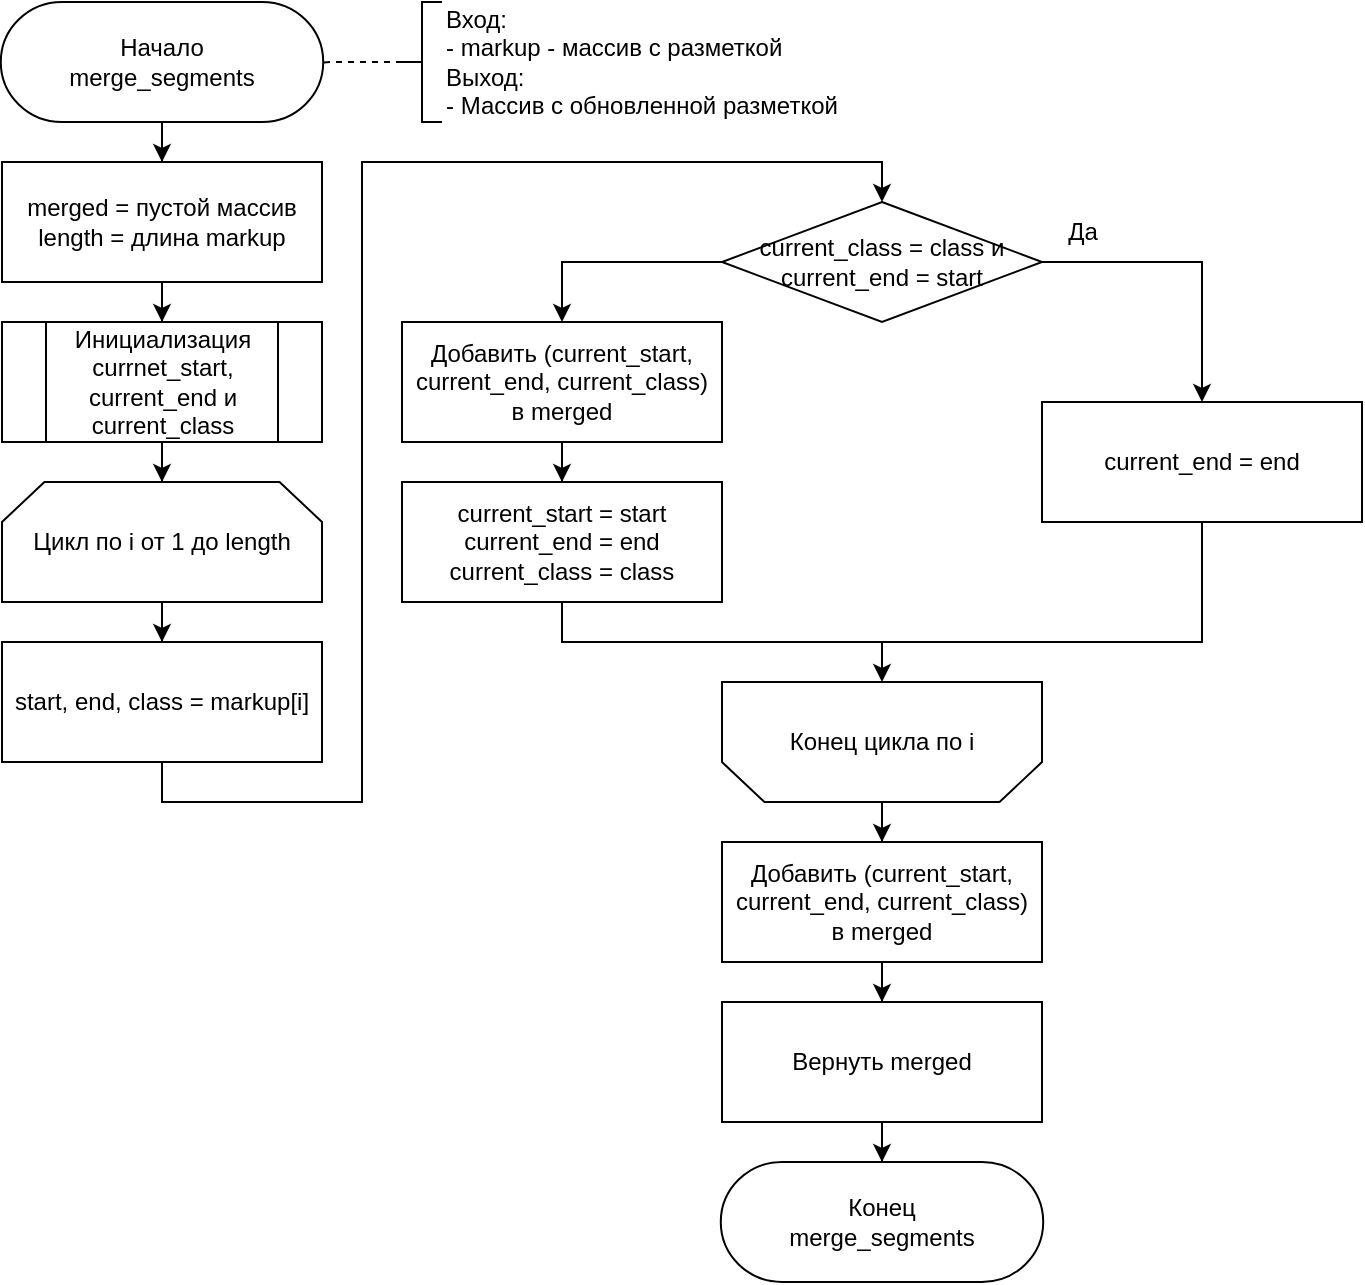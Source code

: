 <mxfile version="27.0.5">
  <diagram name="Page-1" id="IZpAzl85bQErhHjrzCqq">
    <mxGraphModel dx="1188" dy="733" grid="1" gridSize="10" guides="1" tooltips="1" connect="1" arrows="1" fold="1" page="1" pageScale="1" pageWidth="850" pageHeight="1100" math="0" shadow="0">
      <root>
        <mxCell id="0" />
        <mxCell id="1" parent="0" />
        <mxCell id="aZaYGw0LEoOJw6ptMO0l-24" style="edgeStyle=orthogonalEdgeStyle;rounded=0;orthogonalLoop=1;jettySize=auto;html=1;" edge="1" parent="1" source="aZaYGw0LEoOJw6ptMO0l-1" target="aZaYGw0LEoOJw6ptMO0l-2">
          <mxGeometry relative="1" as="geometry" />
        </mxCell>
        <mxCell id="aZaYGw0LEoOJw6ptMO0l-1" value="Начало&lt;div&gt;merge_segments&lt;/div&gt;" style="html=1;shape=stencil(xVVNb4MwDP01HJmAaFV7nFh37GWTdnapgaghQU7Wj3+/0IAGAzqayyQO+D3yXuzYJGCpLqHGIIkkVBiw1yBJPpAqLsEosoFlSgevIheeXbhZuxB0jZlx2AmIw16gY7QhdcQzP5hWgcsSiZuGZdsgerHfNA9LMyWlFeFK6gHT460YcGnXRhcnFj09O5trG7uotg4VGqQB+pPczgFB8ubtFC9zevdwGmbU+f7l9Pm4U+zntPWpXvzbLF5YwZ1HYhN2683CA/Oy69Qfz86rmCO7xdnN2LHUInMDyNI9ZMeC1Jc8TG6yhma4R0RHV+qEs+19L/1OQHDZE+j+OY8oAGX2hVoF1q6h6zC+hHDhOiRloKnCQF8AFRhanTAXUAwofUase3B79NPbXXlkHHko/GPGHiecCaXxzhhYfNRkN3SmM1maK8I7LZtzIdzVNDcNI4Eb6i7KG/AN);whiteSpace=wrap;" vertex="1" parent="1">
          <mxGeometry x="230" y="40" width="100" height="60" as="geometry" />
        </mxCell>
        <mxCell id="aZaYGw0LEoOJw6ptMO0l-25" style="edgeStyle=orthogonalEdgeStyle;rounded=0;orthogonalLoop=1;jettySize=auto;html=1;" edge="1" parent="1" source="aZaYGw0LEoOJw6ptMO0l-2" target="aZaYGw0LEoOJw6ptMO0l-3">
          <mxGeometry relative="1" as="geometry" />
        </mxCell>
        <mxCell id="aZaYGw0LEoOJw6ptMO0l-2" value="merged = пустой массив&lt;div&gt;length = длина markup&lt;/div&gt;" style="rounded=1;whiteSpace=wrap;html=1;absoluteArcSize=1;arcSize=0;" vertex="1" parent="1">
          <mxGeometry x="200" y="120" width="160" height="60" as="geometry" />
        </mxCell>
        <mxCell id="aZaYGw0LEoOJw6ptMO0l-30" style="edgeStyle=orthogonalEdgeStyle;rounded=0;orthogonalLoop=1;jettySize=auto;html=1;" edge="1" parent="1" source="aZaYGw0LEoOJw6ptMO0l-3" target="aZaYGw0LEoOJw6ptMO0l-4">
          <mxGeometry relative="1" as="geometry" />
        </mxCell>
        <mxCell id="aZaYGw0LEoOJw6ptMO0l-3" value="Инициализация currnet_start, current_end и current_class" style="html=1;shape=process;whiteSpace=wrap;size=0.14;" vertex="1" parent="1">
          <mxGeometry x="200" y="200" width="160" height="60" as="geometry" />
        </mxCell>
        <mxCell id="aZaYGw0LEoOJw6ptMO0l-29" style="edgeStyle=orthogonalEdgeStyle;rounded=0;orthogonalLoop=1;jettySize=auto;html=1;" edge="1" parent="1" source="aZaYGw0LEoOJw6ptMO0l-4" target="aZaYGw0LEoOJw6ptMO0l-6">
          <mxGeometry relative="1" as="geometry" />
        </mxCell>
        <mxCell id="aZaYGw0LEoOJw6ptMO0l-4" value="Цикл по i от 1 до length" style="html=1;shape=stencil(rZVNb4MwDIZ/Ta5VIFoFxynrTlUvPeycUndEhQQF1o9/vxQXjc+OWpU44NfwPtjYChOyTFUBLORG5cDEBwvDtbWFF9Y615UP/W2KiSXH8IxhHGGoygKSCrWTclrtMsBMWTl7hLPeV3cHbVJw6CpWjL/7Z26XkIk1xptoa8pOppX3Zkob/y6/oBlfvCHmeo8xKjwhhwpcR/0rb4MCCz/JpGAeaUsgdStquP+Rvp4nBTTSitK9PiuYCdsQ6uILHvZwcTSTtyXxYmp1pF42W0eoboInpFemFlDInUqO387+mP3oVxbqttyDRJPO7QlaQyfGNna8AY1Dpk3LIRrd+Wcceg18gcWSYMFf7EApg/I3ksyW8GBovT6YiFqdGCMhD9bBg/k66CzDc2RqdAcGtYrnWi38Ag==);whiteSpace=wrap;" vertex="1" parent="1">
          <mxGeometry x="200" y="280" width="160" height="60" as="geometry" />
        </mxCell>
        <mxCell id="aZaYGw0LEoOJw6ptMO0l-28" style="edgeStyle=orthogonalEdgeStyle;rounded=0;orthogonalLoop=1;jettySize=auto;html=1;" edge="1" parent="1" source="aZaYGw0LEoOJw6ptMO0l-6" target="aZaYGw0LEoOJw6ptMO0l-7">
          <mxGeometry relative="1" as="geometry">
            <Array as="points">
              <mxPoint x="280" y="440" />
              <mxPoint x="380" y="440" />
              <mxPoint x="380" y="120" />
              <mxPoint x="640" y="120" />
            </Array>
          </mxGeometry>
        </mxCell>
        <mxCell id="aZaYGw0LEoOJw6ptMO0l-6" value="start, end, class = markup[i]" style="rounded=1;whiteSpace=wrap;html=1;absoluteArcSize=1;arcSize=0;" vertex="1" parent="1">
          <mxGeometry x="200" y="360" width="160" height="60" as="geometry" />
        </mxCell>
        <mxCell id="aZaYGw0LEoOJw6ptMO0l-14" style="edgeStyle=orthogonalEdgeStyle;rounded=0;orthogonalLoop=1;jettySize=auto;html=1;" edge="1" parent="1" source="aZaYGw0LEoOJw6ptMO0l-7" target="aZaYGw0LEoOJw6ptMO0l-9">
          <mxGeometry relative="1" as="geometry">
            <Array as="points">
              <mxPoint x="480" y="170" />
            </Array>
          </mxGeometry>
        </mxCell>
        <mxCell id="aZaYGw0LEoOJw6ptMO0l-15" style="edgeStyle=orthogonalEdgeStyle;rounded=0;orthogonalLoop=1;jettySize=auto;html=1;" edge="1" parent="1" source="aZaYGw0LEoOJw6ptMO0l-7" target="aZaYGw0LEoOJw6ptMO0l-8">
          <mxGeometry relative="1" as="geometry">
            <Array as="points">
              <mxPoint x="800" y="170" />
            </Array>
          </mxGeometry>
        </mxCell>
        <mxCell id="aZaYGw0LEoOJw6ptMO0l-7" value="current_class = class и&lt;div&gt;current_end = start&lt;/div&gt;" style="html=1;shape=mxgraph.flowchart.decision;whiteSpace=wrap;" vertex="1" parent="1">
          <mxGeometry x="560" y="140" width="160" height="60" as="geometry" />
        </mxCell>
        <mxCell id="aZaYGw0LEoOJw6ptMO0l-8" value="current_end = end" style="rounded=1;whiteSpace=wrap;html=1;absoluteArcSize=1;arcSize=0;" vertex="1" parent="1">
          <mxGeometry x="720" y="240" width="160" height="60" as="geometry" />
        </mxCell>
        <mxCell id="aZaYGw0LEoOJw6ptMO0l-16" style="edgeStyle=orthogonalEdgeStyle;rounded=0;orthogonalLoop=1;jettySize=auto;html=1;" edge="1" parent="1" source="aZaYGw0LEoOJw6ptMO0l-9" target="aZaYGw0LEoOJw6ptMO0l-11">
          <mxGeometry relative="1" as="geometry" />
        </mxCell>
        <mxCell id="aZaYGw0LEoOJw6ptMO0l-9" value="Добавить (current_start,&lt;div&gt;current_end, current_class)&lt;/div&gt;&lt;div&gt;в merged&lt;/div&gt;" style="rounded=1;whiteSpace=wrap;html=1;absoluteArcSize=1;arcSize=0;" vertex="1" parent="1">
          <mxGeometry x="400" y="200" width="160" height="60" as="geometry" />
        </mxCell>
        <mxCell id="aZaYGw0LEoOJw6ptMO0l-13" style="edgeStyle=orthogonalEdgeStyle;rounded=0;orthogonalLoop=1;jettySize=auto;html=1;endArrow=none;startFill=0;" edge="1" parent="1" source="aZaYGw0LEoOJw6ptMO0l-11" target="aZaYGw0LEoOJw6ptMO0l-8">
          <mxGeometry relative="1" as="geometry">
            <Array as="points">
              <mxPoint x="480" y="360" />
              <mxPoint x="800" y="360" />
            </Array>
          </mxGeometry>
        </mxCell>
        <mxCell id="aZaYGw0LEoOJw6ptMO0l-11" value="current_start = start&lt;div&gt;current_end = end&lt;/div&gt;&lt;div&gt;current_class = class&lt;/div&gt;" style="rounded=1;whiteSpace=wrap;html=1;absoluteArcSize=1;arcSize=0;" vertex="1" parent="1">
          <mxGeometry x="400" y="280" width="160" height="60" as="geometry" />
        </mxCell>
        <mxCell id="aZaYGw0LEoOJw6ptMO0l-17" style="edgeStyle=orthogonalEdgeStyle;rounded=0;orthogonalLoop=1;jettySize=auto;html=1;endArrow=none;startFill=1;startArrow=classic;" edge="1" parent="1" source="aZaYGw0LEoOJw6ptMO0l-12">
          <mxGeometry relative="1" as="geometry">
            <mxPoint x="640" y="360" as="targetPoint" />
          </mxGeometry>
        </mxCell>
        <mxCell id="aZaYGw0LEoOJw6ptMO0l-21" style="edgeStyle=orthogonalEdgeStyle;rounded=0;orthogonalLoop=1;jettySize=auto;html=1;" edge="1" parent="1" source="aZaYGw0LEoOJw6ptMO0l-12" target="aZaYGw0LEoOJw6ptMO0l-18">
          <mxGeometry relative="1" as="geometry" />
        </mxCell>
        <mxCell id="aZaYGw0LEoOJw6ptMO0l-12" value="Конец цикла по i" style="html=1;shape=stencil(rZVNb4MwDIZ/Ta5VIFoFxynrTlUvPeycUndEhQQF1o9/vxQXjc+OWpU44NfwPtjYChOyTFUBLORG5cDEBwvDtbWFF9Y615UP/W2KiSXH8IxhHGGoygKSCrWTclrtMsBMWTl7hLPeV3cHbVJw6CpWjL/7Z26XkIk1xptoa8pOppX3Zkob/y6/oBlfvCHmeo8xKjwhhwpcR/0rb4MCCz/JpGAeaUsgdStquP+Rvp4nBTTSitK9PiuYCdsQ6uILHvZwcTSTtyXxYmp1pF42W0eoboInpFemFlDInUqO387+mP3oVxbqttyDRJPO7QlaQyfGNna8AY1Dpk3LIRrd+Wcceg18gcWSYMFf7EApg/I3ksyW8GBovT6YiFqdGCMhD9bBg/k66CzDc2RqdAcGtYrnWi38Ag==);whiteSpace=wrap;flipV=1;" vertex="1" parent="1">
          <mxGeometry x="560" y="380" width="160" height="60" as="geometry" />
        </mxCell>
        <mxCell id="aZaYGw0LEoOJw6ptMO0l-22" style="edgeStyle=orthogonalEdgeStyle;rounded=0;orthogonalLoop=1;jettySize=auto;html=1;" edge="1" parent="1" source="aZaYGw0LEoOJw6ptMO0l-18" target="aZaYGw0LEoOJw6ptMO0l-19">
          <mxGeometry relative="1" as="geometry" />
        </mxCell>
        <mxCell id="aZaYGw0LEoOJw6ptMO0l-18" value="Добавить (current_start,&lt;div&gt;current_end, current_class)&lt;/div&gt;&lt;div&gt;в merged&lt;/div&gt;" style="rounded=1;whiteSpace=wrap;html=1;absoluteArcSize=1;arcSize=0;" vertex="1" parent="1">
          <mxGeometry x="560" y="460" width="160" height="60" as="geometry" />
        </mxCell>
        <mxCell id="aZaYGw0LEoOJw6ptMO0l-23" style="edgeStyle=orthogonalEdgeStyle;rounded=0;orthogonalLoop=1;jettySize=auto;html=1;" edge="1" parent="1" source="aZaYGw0LEoOJw6ptMO0l-19" target="aZaYGw0LEoOJw6ptMO0l-20">
          <mxGeometry relative="1" as="geometry" />
        </mxCell>
        <mxCell id="aZaYGw0LEoOJw6ptMO0l-19" value="Вернуть merged" style="rounded=1;whiteSpace=wrap;html=1;absoluteArcSize=1;arcSize=0;" vertex="1" parent="1">
          <mxGeometry x="560" y="540" width="160" height="60" as="geometry" />
        </mxCell>
        <mxCell id="aZaYGw0LEoOJw6ptMO0l-20" value="Конец&lt;div&gt;merge_segments&lt;/div&gt;" style="html=1;shape=stencil(xVVNb4MwDP01HJmAaFV7nFh37GWTdnapgaghQU7Wj3+/0IAGAzqayyQO+D3yXuzYJGCpLqHGIIkkVBiw1yBJPpAqLsEosoFlSgevIheeXbhZuxB0jZlx2AmIw16gY7QhdcQzP5hWgcsSiZuGZdsgerHfNA9LMyWlFeFK6gHT460YcGnXRhcnFj09O5trG7uotg4VGqQB+pPczgFB8ubtFC9zevdwGmbU+f7l9Pm4U+zntPWpXvzbLF5YwZ1HYhN2683CA/Oy69Qfz86rmCO7xdnN2LHUInMDyNI9ZMeC1Jc8TG6yhma4R0RHV+qEs+19L/1OQHDZE+j+OY8oAGX2hVoF1q6h6zC+hHDhOiRloKnCQF8AFRhanTAXUAwofUase3B79NPbXXlkHHko/GPGHiecCaXxzhhYfNRkN3SmM1maK8I7LZtzIdzVNDcNI4Eb6i7KG/AN);whiteSpace=wrap;" vertex="1" parent="1">
          <mxGeometry x="590" y="620" width="100" height="60" as="geometry" />
        </mxCell>
        <mxCell id="aZaYGw0LEoOJw6ptMO0l-26" value="Вход:&lt;div&gt;- markup - массив с разметкой&lt;/div&gt;&lt;div&gt;Выход:&lt;/div&gt;&lt;div&gt;- Массив с обновленной разметкой&lt;/div&gt;" style="html=1;shape=mxgraph.flowchart.annotation_2;align=left;labelPosition=right;pointerEvents=1;" vertex="1" parent="1">
          <mxGeometry x="400.0" y="40" width="20" height="60" as="geometry" />
        </mxCell>
        <mxCell id="aZaYGw0LEoOJw6ptMO0l-27" style="edgeStyle=orthogonalEdgeStyle;rounded=0;orthogonalLoop=1;jettySize=auto;html=1;entryX=1.304;entryY=0.504;entryDx=0;entryDy=0;entryPerimeter=0;endArrow=none;startFill=0;dashed=1;" edge="1" parent="1" source="aZaYGw0LEoOJw6ptMO0l-26" target="aZaYGw0LEoOJw6ptMO0l-1">
          <mxGeometry relative="1" as="geometry" />
        </mxCell>
        <mxCell id="aZaYGw0LEoOJw6ptMO0l-31" value="Да" style="text;html=1;align=center;verticalAlign=middle;resizable=0;points=[];autosize=1;strokeColor=none;fillColor=none;" vertex="1" parent="1">
          <mxGeometry x="720" y="140" width="40" height="30" as="geometry" />
        </mxCell>
      </root>
    </mxGraphModel>
  </diagram>
</mxfile>
